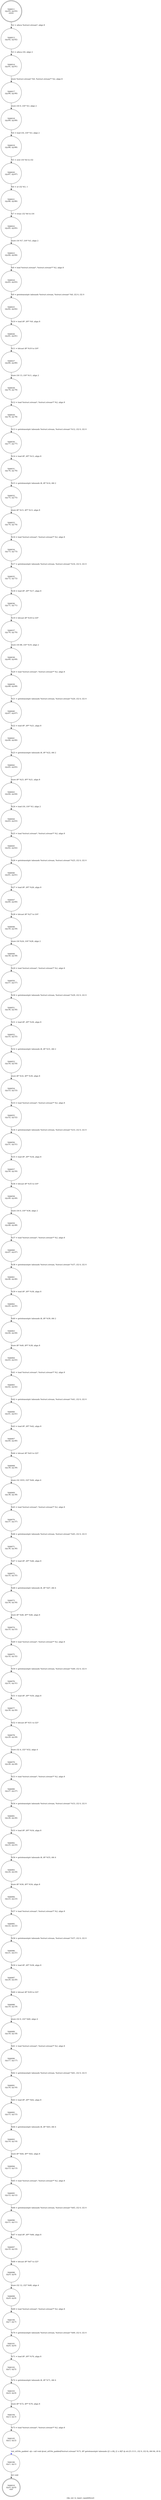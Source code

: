 digraph rdp_out_ts_input_capabilityset {
label="rdp_out_ts_input_capabilityset"
46010 [label="N46010\n(rp:0, ep:0)\nexit", shape="doublecircle"]
46011 [label="N46011\n(rp:93, ep:93)\nentry", shape="doublecircle"]
46011 -> 46013 [label="%2 = alloca %struct.stream*, align 8"]
46013 [label="N46013\n(rp:92, ep:92)", shape="circle"]
46013 -> 46014 [label="%3 = alloca i16, align 2"]
46014 [label="N46014\n(rp:91, ep:91)", shape="circle"]
46014 -> 46017 [label="store %struct.stream* %0, %struct.stream** %2, align 8"]
46017 [label="N46017\n(rp:90, ep:90)", shape="circle"]
46017 -> 46018 [label="store i16 0, i16* %3, align 2"]
46018 [label="N46018\n(rp:89, ep:89)", shape="circle"]
46018 -> 46019 [label="%4 = load i16, i16* %3, align 2"]
46019 [label="N46019\n(rp:88, ep:88)", shape="circle"]
46019 -> 46020 [label="%5 = zext i16 %4 to i32"]
46020 [label="N46020\n(rp:87, ep:87)", shape="circle"]
46020 -> 46021 [label="%6 = or i32 %5, 1"]
46021 [label="N46021\n(rp:86, ep:86)", shape="circle"]
46021 -> 46022 [label="%7 = trunc i32 %6 to i16"]
46022 [label="N46022\n(rp:85, ep:85)", shape="circle"]
46022 -> 46023 [label="store i16 %7, i16* %3, align 2"]
46023 [label="N46023\n(rp:84, ep:84)", shape="circle"]
46023 -> 46024 [label="%8 = load %struct.stream*, %struct.stream** %2, align 8"]
46024 [label="N46024\n(rp:83, ep:83)", shape="circle"]
46024 -> 46025 [label="%9 = getelementptr inbounds %struct.stream, %struct.stream* %8, i32 0, i32 0"]
46025 [label="N46025\n(rp:82, ep:82)", shape="circle"]
46025 -> 46026 [label="%10 = load i8*, i8** %9, align 8"]
46026 [label="N46026\n(rp:81, ep:81)", shape="circle"]
46026 -> 46027 [label="%11 = bitcast i8* %10 to i16*"]
46027 [label="N46027\n(rp:80, ep:80)", shape="circle"]
46027 -> 46028 [label="store i16 13, i16* %11, align 2"]
46028 [label="N46028\n(rp:79, ep:79)", shape="circle"]
46028 -> 46029 [label="%12 = load %struct.stream*, %struct.stream** %2, align 8"]
46029 [label="N46029\n(rp:78, ep:78)", shape="circle"]
46029 -> 46030 [label="%13 = getelementptr inbounds %struct.stream, %struct.stream* %12, i32 0, i32 0"]
46030 [label="N46030\n(rp:77, ep:77)", shape="circle"]
46030 -> 46031 [label="%14 = load i8*, i8** %13, align 8"]
46031 [label="N46031\n(rp:76, ep:76)", shape="circle"]
46031 -> 46032 [label="%15 = getelementptr inbounds i8, i8* %14, i64 2"]
46032 [label="N46032\n(rp:75, ep:75)", shape="circle"]
46032 -> 46033 [label="store i8* %15, i8** %13, align 8"]
46033 [label="N46033\n(rp:74, ep:74)", shape="circle"]
46033 -> 46034 [label="%16 = load %struct.stream*, %struct.stream** %2, align 8"]
46034 [label="N46034\n(rp:73, ep:73)", shape="circle"]
46034 -> 46035 [label="%17 = getelementptr inbounds %struct.stream, %struct.stream* %16, i32 0, i32 0"]
46035 [label="N46035\n(rp:72, ep:72)", shape="circle"]
46035 -> 46036 [label="%18 = load i8*, i8** %17, align 8"]
46036 [label="N46036\n(rp:71, ep:71)", shape="circle"]
46036 -> 46037 [label="%19 = bitcast i8* %18 to i16*"]
46037 [label="N46037\n(rp:70, ep:70)", shape="circle"]
46037 -> 46038 [label="store i16 88, i16* %19, align 2"]
46038 [label="N46038\n(rp:69, ep:69)", shape="circle"]
46038 -> 46039 [label="%20 = load %struct.stream*, %struct.stream** %2, align 8"]
46039 [label="N46039\n(rp:68, ep:68)", shape="circle"]
46039 -> 46040 [label="%21 = getelementptr inbounds %struct.stream, %struct.stream* %20, i32 0, i32 0"]
46040 [label="N46040\n(rp:67, ep:67)", shape="circle"]
46040 -> 46041 [label="%22 = load i8*, i8** %21, align 8"]
46041 [label="N46041\n(rp:66, ep:66)", shape="circle"]
46041 -> 46042 [label="%23 = getelementptr inbounds i8, i8* %22, i64 2"]
46042 [label="N46042\n(rp:65, ep:65)", shape="circle"]
46042 -> 46043 [label="store i8* %23, i8** %21, align 8"]
46043 [label="N46043\n(rp:64, ep:64)", shape="circle"]
46043 -> 46044 [label="%24 = load i16, i16* %3, align 2"]
46044 [label="N46044\n(rp:63, ep:63)", shape="circle"]
46044 -> 46045 [label="%25 = load %struct.stream*, %struct.stream** %2, align 8"]
46045 [label="N46045\n(rp:62, ep:62)", shape="circle"]
46045 -> 46046 [label="%26 = getelementptr inbounds %struct.stream, %struct.stream* %25, i32 0, i32 0"]
46046 [label="N46046\n(rp:61, ep:61)", shape="circle"]
46046 -> 46047 [label="%27 = load i8*, i8** %26, align 8"]
46047 [label="N46047\n(rp:60, ep:60)", shape="circle"]
46047 -> 46048 [label="%28 = bitcast i8* %27 to i16*"]
46048 [label="N46048\n(rp:59, ep:59)", shape="circle"]
46048 -> 46049 [label="store i16 %24, i16* %28, align 2"]
46049 [label="N46049\n(rp:58, ep:58)", shape="circle"]
46049 -> 46050 [label="%29 = load %struct.stream*, %struct.stream** %2, align 8"]
46050 [label="N46050\n(rp:57, ep:57)", shape="circle"]
46050 -> 46051 [label="%30 = getelementptr inbounds %struct.stream, %struct.stream* %29, i32 0, i32 0"]
46051 [label="N46051\n(rp:56, ep:56)", shape="circle"]
46051 -> 46052 [label="%31 = load i8*, i8** %30, align 8"]
46052 [label="N46052\n(rp:55, ep:55)", shape="circle"]
46052 -> 46053 [label="%32 = getelementptr inbounds i8, i8* %31, i64 2"]
46053 [label="N46053\n(rp:54, ep:54)", shape="circle"]
46053 -> 46054 [label="store i8* %32, i8** %30, align 8"]
46054 [label="N46054\n(rp:53, ep:53)", shape="circle"]
46054 -> 46055 [label="%33 = load %struct.stream*, %struct.stream** %2, align 8"]
46055 [label="N46055\n(rp:52, ep:52)", shape="circle"]
46055 -> 46056 [label="%34 = getelementptr inbounds %struct.stream, %struct.stream* %33, i32 0, i32 0"]
46056 [label="N46056\n(rp:51, ep:51)", shape="circle"]
46056 -> 46057 [label="%35 = load i8*, i8** %34, align 8"]
46057 [label="N46057\n(rp:50, ep:50)", shape="circle"]
46057 -> 46058 [label="%36 = bitcast i8* %35 to i16*"]
46058 [label="N46058\n(rp:49, ep:49)", shape="circle"]
46058 -> 46059 [label="store i16 0, i16* %36, align 2"]
46059 [label="N46059\n(rp:48, ep:48)", shape="circle"]
46059 -> 46060 [label="%37 = load %struct.stream*, %struct.stream** %2, align 8"]
46060 [label="N46060\n(rp:47, ep:47)", shape="circle"]
46060 -> 46061 [label="%38 = getelementptr inbounds %struct.stream, %struct.stream* %37, i32 0, i32 0"]
46061 [label="N46061\n(rp:46, ep:46)", shape="circle"]
46061 -> 46062 [label="%39 = load i8*, i8** %38, align 8"]
46062 [label="N46062\n(rp:45, ep:45)", shape="circle"]
46062 -> 46063 [label="%40 = getelementptr inbounds i8, i8* %39, i64 2"]
46063 [label="N46063\n(rp:44, ep:44)", shape="circle"]
46063 -> 46064 [label="store i8* %40, i8** %38, align 8"]
46064 [label="N46064\n(rp:43, ep:43)", shape="circle"]
46064 -> 46065 [label="%41 = load %struct.stream*, %struct.stream** %2, align 8"]
46065 [label="N46065\n(rp:42, ep:42)", shape="circle"]
46065 -> 46066 [label="%42 = getelementptr inbounds %struct.stream, %struct.stream* %41, i32 0, i32 0"]
46066 [label="N46066\n(rp:41, ep:41)", shape="circle"]
46066 -> 46067 [label="%43 = load i8*, i8** %42, align 8"]
46067 [label="N46067\n(rp:40, ep:40)", shape="circle"]
46067 -> 46068 [label="%44 = bitcast i8* %43 to i32*"]
46068 [label="N46068\n(rp:39, ep:39)", shape="circle"]
46068 -> 46069 [label="store i32 1033, i32* %44, align 4"]
46069 [label="N46069\n(rp:38, ep:38)", shape="circle"]
46069 -> 46070 [label="%45 = load %struct.stream*, %struct.stream** %2, align 8"]
46070 [label="N46070\n(rp:37, ep:37)", shape="circle"]
46070 -> 46071 [label="%46 = getelementptr inbounds %struct.stream, %struct.stream* %45, i32 0, i32 0"]
46071 [label="N46071\n(rp:36, ep:36)", shape="circle"]
46071 -> 46072 [label="%47 = load i8*, i8** %46, align 8"]
46072 [label="N46072\n(rp:35, ep:35)", shape="circle"]
46072 -> 46073 [label="%48 = getelementptr inbounds i8, i8* %47, i64 4"]
46073 [label="N46073\n(rp:34, ep:34)", shape="circle"]
46073 -> 46074 [label="store i8* %48, i8** %46, align 8"]
46074 [label="N46074\n(rp:33, ep:33)", shape="circle"]
46074 -> 46075 [label="%49 = load %struct.stream*, %struct.stream** %2, align 8"]
46075 [label="N46075\n(rp:32, ep:32)", shape="circle"]
46075 -> 46076 [label="%50 = getelementptr inbounds %struct.stream, %struct.stream* %49, i32 0, i32 0"]
46076 [label="N46076\n(rp:31, ep:31)", shape="circle"]
46076 -> 46077 [label="%51 = load i8*, i8** %50, align 8"]
46077 [label="N46077\n(rp:30, ep:30)", shape="circle"]
46077 -> 46078 [label="%52 = bitcast i8* %51 to i32*"]
46078 [label="N46078\n(rp:29, ep:29)", shape="circle"]
46078 -> 46079 [label="store i32 4, i32* %52, align 4"]
46079 [label="N46079\n(rp:28, ep:28)", shape="circle"]
46079 -> 46080 [label="%53 = load %struct.stream*, %struct.stream** %2, align 8"]
46080 [label="N46080\n(rp:27, ep:27)", shape="circle"]
46080 -> 46081 [label="%54 = getelementptr inbounds %struct.stream, %struct.stream* %53, i32 0, i32 0"]
46081 [label="N46081\n(rp:26, ep:26)", shape="circle"]
46081 -> 46082 [label="%55 = load i8*, i8** %54, align 8"]
46082 [label="N46082\n(rp:25, ep:25)", shape="circle"]
46082 -> 46083 [label="%56 = getelementptr inbounds i8, i8* %55, i64 4"]
46083 [label="N46083\n(rp:24, ep:24)", shape="circle"]
46083 -> 46084 [label="store i8* %56, i8** %54, align 8"]
46084 [label="N46084\n(rp:23, ep:23)", shape="circle"]
46084 -> 46085 [label="%57 = load %struct.stream*, %struct.stream** %2, align 8"]
46085 [label="N46085\n(rp:22, ep:22)", shape="circle"]
46085 -> 46086 [label="%58 = getelementptr inbounds %struct.stream, %struct.stream* %57, i32 0, i32 0"]
46086 [label="N46086\n(rp:21, ep:21)", shape="circle"]
46086 -> 46087 [label="%59 = load i8*, i8** %58, align 8"]
46087 [label="N46087\n(rp:20, ep:20)", shape="circle"]
46087 -> 46088 [label="%60 = bitcast i8* %59 to i32*"]
46088 [label="N46088\n(rp:19, ep:19)", shape="circle"]
46088 -> 46089 [label="store i32 0, i32* %60, align 4"]
46089 [label="N46089\n(rp:18, ep:18)", shape="circle"]
46089 -> 46090 [label="%61 = load %struct.stream*, %struct.stream** %2, align 8"]
46090 [label="N46090\n(rp:17, ep:17)", shape="circle"]
46090 -> 46091 [label="%62 = getelementptr inbounds %struct.stream, %struct.stream* %61, i32 0, i32 0"]
46091 [label="N46091\n(rp:16, ep:16)", shape="circle"]
46091 -> 46092 [label="%63 = load i8*, i8** %62, align 8"]
46092 [label="N46092\n(rp:15, ep:15)", shape="circle"]
46092 -> 46093 [label="%64 = getelementptr inbounds i8, i8* %63, i64 4"]
46093 [label="N46093\n(rp:14, ep:14)", shape="circle"]
46093 -> 46094 [label="store i8* %64, i8** %62, align 8"]
46094 [label="N46094\n(rp:13, ep:13)", shape="circle"]
46094 -> 46095 [label="%65 = load %struct.stream*, %struct.stream** %2, align 8"]
46095 [label="N46095\n(rp:12, ep:12)", shape="circle"]
46095 -> 46096 [label="%66 = getelementptr inbounds %struct.stream, %struct.stream* %65, i32 0, i32 0"]
46096 [label="N46096\n(rp:11, ep:11)", shape="circle"]
46096 -> 46097 [label="%67 = load i8*, i8** %66, align 8"]
46097 [label="N46097\n(rp:10, ep:10)", shape="circle"]
46097 -> 46098 [label="%68 = bitcast i8* %67 to i32*"]
46098 [label="N46098\n(rp:9, ep:9)", shape="circle"]
46098 -> 46099 [label="store i32 12, i32* %68, align 4"]
46099 [label="N46099\n(rp:8, ep:8)", shape="circle"]
46099 -> 46100 [label="%69 = load %struct.stream*, %struct.stream** %2, align 8"]
46100 [label="N46100\n(rp:7, ep:7)", shape="circle"]
46100 -> 46101 [label="%70 = getelementptr inbounds %struct.stream, %struct.stream* %69, i32 0, i32 0"]
46101 [label="N46101\n(rp:6, ep:6)", shape="circle"]
46101 -> 46102 [label="%71 = load i8*, i8** %70, align 8"]
46102 [label="N46102\n(rp:5, ep:5)", shape="circle"]
46102 -> 46103 [label="%72 = getelementptr inbounds i8, i8* %71, i64 4"]
46103 [label="N46103\n(rp:4, ep:4)", shape="circle"]
46103 -> 46104 [label="store i8* %72, i8** %70, align 8"]
46104 [label="N46104\n(rp:3, ep:3)", shape="circle"]
46104 -> 46105 [label="%73 = load %struct.stream*, %struct.stream** %2, align 8"]
46105 [label="N46105\n(rp:2, ep:2)", shape="circle"]
46105 -> 46106 [label="out_utf16s_padded --@-- call void @out_utf16s_padded(%struct.stream* %73, i8* getelementptr inbounds ([1 x i8], [1 x i8]* @.str.25.1111, i32 0, i32 0), i64 64, i8 0)", style="dashed", color="blue"]
46106 [label="N46106\n(rp:1, ep:1)", shape="circle"]
46106 -> 46010 [label="ret void"]
}

